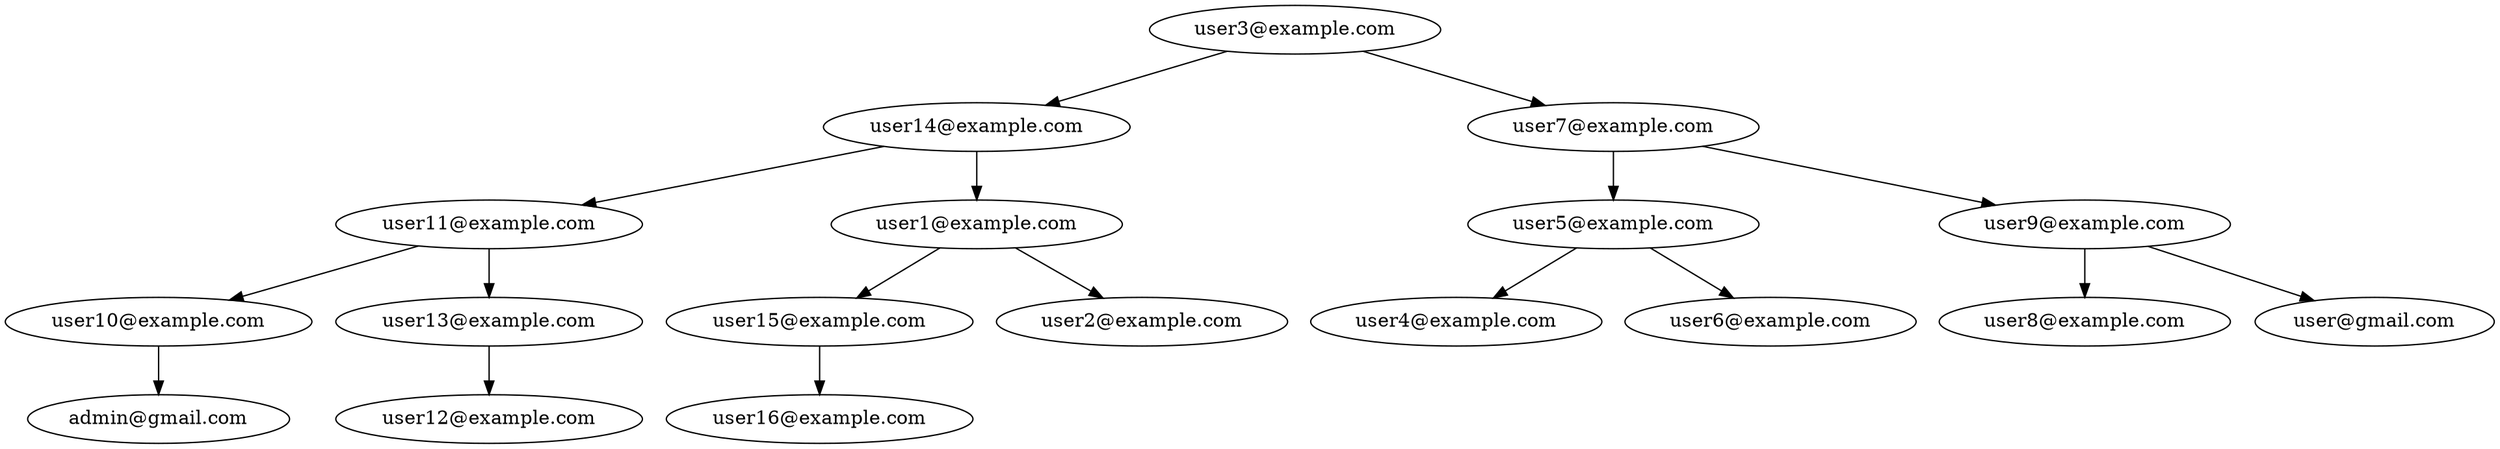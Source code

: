 digraph ArbolAVL {
"user3@example.com" [label="user3@example.com"];
"user3@example.com" -> "user14@example.com";
"user14@example.com" [label="user14@example.com"];
"user14@example.com" -> "user11@example.com";
"user11@example.com" [label="user11@example.com"];
"user11@example.com" -> "user10@example.com";
"user10@example.com" [label="user10@example.com"];
"user10@example.com" -> "admin@gmail.com";
"admin@gmail.com" [label="admin@gmail.com"];
"user11@example.com" -> "user13@example.com";
"user13@example.com" [label="user13@example.com"];
"user13@example.com" -> "user12@example.com";
"user12@example.com" [label="user12@example.com"];
"user14@example.com" -> "user1@example.com";
"user1@example.com" [label="user1@example.com"];
"user1@example.com" -> "user15@example.com";
"user15@example.com" [label="user15@example.com"];
"user15@example.com" -> "user16@example.com";
"user16@example.com" [label="user16@example.com"];
"user1@example.com" -> "user2@example.com";
"user2@example.com" [label="user2@example.com"];
"user3@example.com" -> "user7@example.com";
"user7@example.com" [label="user7@example.com"];
"user7@example.com" -> "user5@example.com";
"user5@example.com" [label="user5@example.com"];
"user5@example.com" -> "user4@example.com";
"user4@example.com" [label="user4@example.com"];
"user5@example.com" -> "user6@example.com";
"user6@example.com" [label="user6@example.com"];
"user7@example.com" -> "user9@example.com";
"user9@example.com" [label="user9@example.com"];
"user9@example.com" -> "user8@example.com";
"user8@example.com" [label="user8@example.com"];
"user9@example.com" -> "user@gmail.com";
"user@gmail.com" [label="user@gmail.com"];
}
